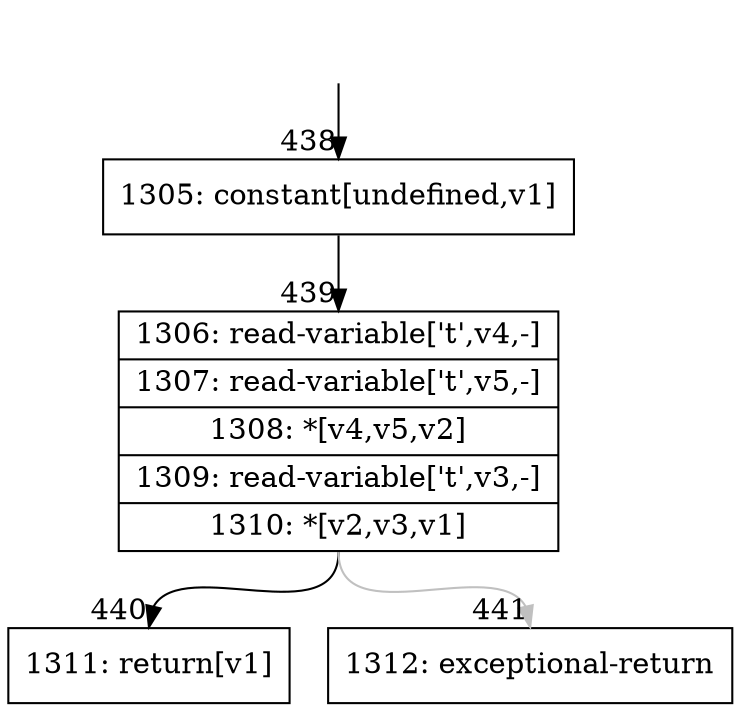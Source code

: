 digraph {
rankdir="TD"
BB_entry44[shape=none,label=""];
BB_entry44 -> BB438 [tailport=s, headport=n, headlabel="    438"]
BB438 [shape=record label="{1305: constant[undefined,v1]}" ] 
BB438 -> BB439 [tailport=s, headport=n, headlabel="      439"]
BB439 [shape=record label="{1306: read-variable['t',v4,-]|1307: read-variable['t',v5,-]|1308: *[v4,v5,v2]|1309: read-variable['t',v3,-]|1310: *[v2,v3,v1]}" ] 
BB439 -> BB440 [tailport=s, headport=n, headlabel="      440"]
BB439 -> BB441 [tailport=s, headport=n, color=gray, headlabel="      441"]
BB440 [shape=record label="{1311: return[v1]}" ] 
BB441 [shape=record label="{1312: exceptional-return}" ] 
//#$~ 533
}
